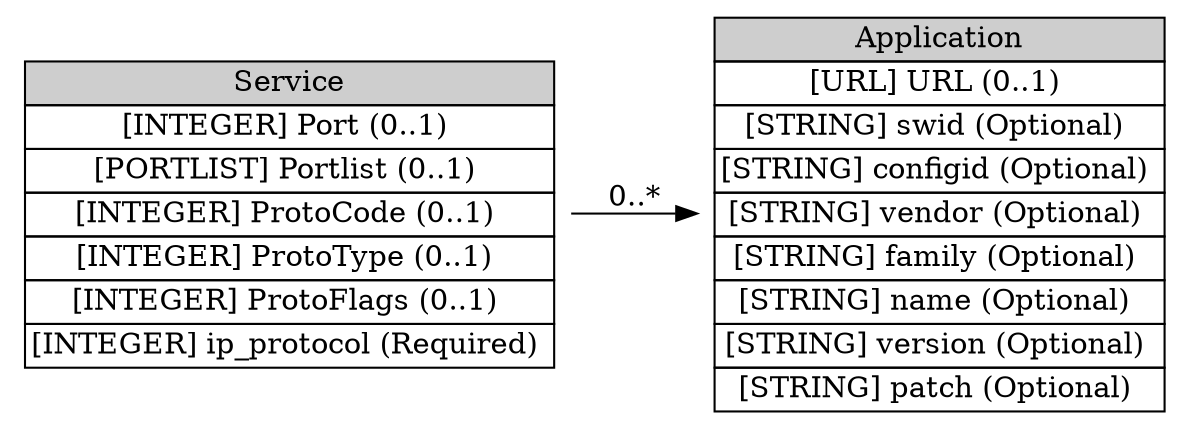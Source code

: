 digraph Service {
	graph [rankdir=LR];
	node [label="\N"];
	graph [bb="0,0,544,188"];
	Service [label=<<table BORDER="0" CELLBORDER="1" CELLSPACING="0"> <tr > <td BGCOLOR="#CECECE" HREF="#" TITLE="The Service class describes a network service of a host or network. The service is identified by specific port or list of ports, along with the application listening on that port. ">Service</td> </tr>" %<tr><td HREF="#" TITLE="A port number.">[INTEGER] Port (0..1) </td></tr>%<tr><td HREF="#" TITLE="A list of port numbers formatted according to Section 2.10.">[PORTLIST] Portlist (0..1) </td></tr>%<tr><td HREF="#" TITLE="A layer-4 protocol-specific code field (e.g., ICMP code field).">[INTEGER] ProtoCode (0..1) </td></tr>%<tr><td HREF="#" TITLE="A layer-4 protocol specific type field (e.g., ICMP type field).">[INTEGER] ProtoType (0..1) </td></tr>%<tr><td HREF="#" TITLE="A layer-4 protocol specific flag field (e.g., TCP flag field).">[INTEGER] ProtoFlags (0..1) </td></tr>%<tr><td HREF="#" TITLE="The IANA protocol number.">[INTEGER] ip_protocol (Required) </td></tr>%</table>>, shape=plaintext, pos="129,94", width="3.5556", height="2.0694"];
	Application [label=<<table BORDER="0" CELLBORDER="1" CELLSPACING="0"> <tr > <td BGCOLOR="#CECECE" HREF="#" TITLE="The Application class describes an application running on a System providing a Service. ">Application</td> </tr>" %<tr><td HREF="#" TITLE="A URL describing the application.">[URL] URL (0..1) </td></tr>%<tr><td HREF="#" TITLE="An identifier that can be used to reference this software.">[STRING] swid (Optional) </td></tr>%<tr><td HREF="#" TITLE="An identifier that can be used to reference a particular configuration of this software.">[STRING] configid (Optional) </td></tr>%<tr><td HREF="#" TITLE="Vendor name of the software.">[STRING] vendor (Optional) </td></tr>%<tr><td HREF="#" TITLE="Family of the software.">[STRING] family (Optional) </td></tr>%<tr><td HREF="#" TITLE="Name of the software.">[STRING] name (Optional) </td></tr>%<tr><td HREF="#" TITLE="Version of the software.">[STRING] version (Optional) </td></tr>%<tr><td HREF="#" TITLE="Patch or service pack level of the software.">[STRING] patch (Optional) </td></tr>%</table>>, shape=plaintext, pos="432,94", width="3.0833", height="2.625"];
	Service -> Application [label="0..*", pos="e,320.4,94 257.94,94 275.31,94 293.08,94 310.32,94", lp="289,102.5"];
}
